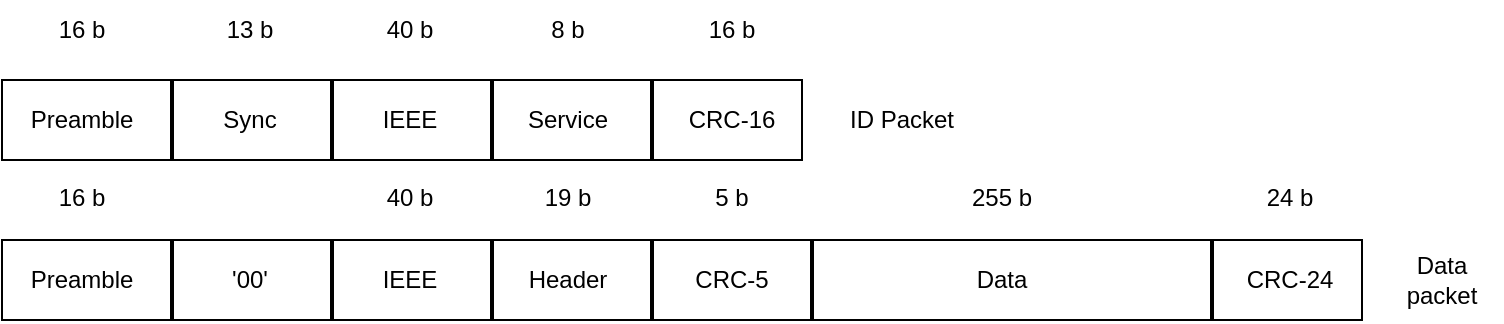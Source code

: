 <mxfile version="17.1.3" type="device"><diagram id="5pAtx1TKQBUEeoMfil2j" name="Page-1"><mxGraphModel dx="462" dy="793" grid="1" gridSize="10" guides="1" tooltips="1" connect="1" arrows="1" fold="1" page="1" pageScale="1" pageWidth="850" pageHeight="1100" math="0" shadow="0"><root><mxCell id="0"/><mxCell id="1" parent="0"/><mxCell id="skKyy5NpA6D3hC555MKV-1" value="" style="rounded=0;whiteSpace=wrap;html=1;" vertex="1" parent="1"><mxGeometry x="80" y="320" width="680" height="40" as="geometry"/></mxCell><mxCell id="skKyy5NpA6D3hC555MKV-2" value="" style="rounded=0;whiteSpace=wrap;html=1;" vertex="1" parent="1"><mxGeometry x="80" y="240" width="400" height="40" as="geometry"/></mxCell><mxCell id="skKyy5NpA6D3hC555MKV-3" value="" style="line;strokeWidth=2;direction=south;html=1;" vertex="1" parent="1"><mxGeometry x="160" y="240" width="10" height="40" as="geometry"/></mxCell><mxCell id="skKyy5NpA6D3hC555MKV-4" value="" style="line;strokeWidth=2;direction=south;html=1;" vertex="1" parent="1"><mxGeometry x="240" y="240" width="10" height="40" as="geometry"/></mxCell><mxCell id="skKyy5NpA6D3hC555MKV-5" value="" style="line;strokeWidth=2;direction=south;html=1;" vertex="1" parent="1"><mxGeometry x="320" y="240" width="10" height="40" as="geometry"/></mxCell><mxCell id="skKyy5NpA6D3hC555MKV-6" value="" style="line;strokeWidth=2;direction=south;html=1;" vertex="1" parent="1"><mxGeometry x="400" y="240" width="10" height="40" as="geometry"/></mxCell><mxCell id="skKyy5NpA6D3hC555MKV-8" value="Preamble" style="text;html=1;strokeColor=none;fillColor=none;align=center;verticalAlign=middle;whiteSpace=wrap;rounded=0;" vertex="1" parent="1"><mxGeometry x="90" y="245" width="60" height="30" as="geometry"/></mxCell><mxCell id="skKyy5NpA6D3hC555MKV-9" value="Sync" style="text;html=1;strokeColor=none;fillColor=none;align=center;verticalAlign=middle;whiteSpace=wrap;rounded=0;" vertex="1" parent="1"><mxGeometry x="174" y="245" width="60" height="30" as="geometry"/></mxCell><mxCell id="skKyy5NpA6D3hC555MKV-10" value="IEEE" style="text;html=1;strokeColor=none;fillColor=none;align=center;verticalAlign=middle;whiteSpace=wrap;rounded=0;" vertex="1" parent="1"><mxGeometry x="254" y="245" width="60" height="30" as="geometry"/></mxCell><mxCell id="skKyy5NpA6D3hC555MKV-11" value="Service" style="text;html=1;strokeColor=none;fillColor=none;align=center;verticalAlign=middle;whiteSpace=wrap;rounded=0;" vertex="1" parent="1"><mxGeometry x="333" y="245" width="60" height="30" as="geometry"/></mxCell><mxCell id="skKyy5NpA6D3hC555MKV-12" value="CRC-16" style="text;html=1;strokeColor=none;fillColor=none;align=center;verticalAlign=middle;whiteSpace=wrap;rounded=0;" vertex="1" parent="1"><mxGeometry x="415" y="245" width="60" height="30" as="geometry"/></mxCell><mxCell id="skKyy5NpA6D3hC555MKV-14" value="" style="line;strokeWidth=2;direction=south;html=1;" vertex="1" parent="1"><mxGeometry x="160" y="320" width="10" height="40" as="geometry"/></mxCell><mxCell id="skKyy5NpA6D3hC555MKV-15" value="" style="line;strokeWidth=2;direction=south;html=1;" vertex="1" parent="1"><mxGeometry x="240" y="320" width="10" height="40" as="geometry"/></mxCell><mxCell id="skKyy5NpA6D3hC555MKV-16" value="" style="line;strokeWidth=2;direction=south;html=1;" vertex="1" parent="1"><mxGeometry x="320" y="320" width="10" height="40" as="geometry"/></mxCell><mxCell id="skKyy5NpA6D3hC555MKV-17" value="" style="line;strokeWidth=2;direction=south;html=1;" vertex="1" parent="1"><mxGeometry x="400" y="320" width="10" height="40" as="geometry"/></mxCell><mxCell id="skKyy5NpA6D3hC555MKV-18" value="" style="line;strokeWidth=2;direction=south;html=1;" vertex="1" parent="1"><mxGeometry x="480" y="320" width="10" height="40" as="geometry"/></mxCell><mxCell id="skKyy5NpA6D3hC555MKV-19" value="" style="line;strokeWidth=2;direction=south;html=1;" vertex="1" parent="1"><mxGeometry x="680" y="320" width="10" height="40" as="geometry"/></mxCell><mxCell id="skKyy5NpA6D3hC555MKV-20" value="Preamble" style="text;html=1;strokeColor=none;fillColor=none;align=center;verticalAlign=middle;whiteSpace=wrap;rounded=0;" vertex="1" parent="1"><mxGeometry x="90" y="325" width="60" height="30" as="geometry"/></mxCell><mxCell id="skKyy5NpA6D3hC555MKV-21" value="'00'" style="text;html=1;strokeColor=none;fillColor=none;align=center;verticalAlign=middle;whiteSpace=wrap;rounded=0;" vertex="1" parent="1"><mxGeometry x="174" y="325" width="60" height="30" as="geometry"/></mxCell><mxCell id="skKyy5NpA6D3hC555MKV-22" value="IEEE" style="text;html=1;strokeColor=none;fillColor=none;align=center;verticalAlign=middle;whiteSpace=wrap;rounded=0;" vertex="1" parent="1"><mxGeometry x="254" y="325" width="60" height="30" as="geometry"/></mxCell><mxCell id="skKyy5NpA6D3hC555MKV-23" value="Header" style="text;html=1;strokeColor=none;fillColor=none;align=center;verticalAlign=middle;whiteSpace=wrap;rounded=0;" vertex="1" parent="1"><mxGeometry x="333" y="325" width="60" height="30" as="geometry"/></mxCell><mxCell id="skKyy5NpA6D3hC555MKV-24" value="CRC-5" style="text;html=1;strokeColor=none;fillColor=none;align=center;verticalAlign=middle;whiteSpace=wrap;rounded=0;" vertex="1" parent="1"><mxGeometry x="415" y="325" width="60" height="30" as="geometry"/></mxCell><mxCell id="skKyy5NpA6D3hC555MKV-25" value="Data" style="text;html=1;strokeColor=none;fillColor=none;align=center;verticalAlign=middle;whiteSpace=wrap;rounded=0;" vertex="1" parent="1"><mxGeometry x="550" y="325" width="60" height="30" as="geometry"/></mxCell><mxCell id="skKyy5NpA6D3hC555MKV-26" value="CRC-24" style="text;html=1;strokeColor=none;fillColor=none;align=center;verticalAlign=middle;whiteSpace=wrap;rounded=0;" vertex="1" parent="1"><mxGeometry x="694" y="325" width="60" height="30" as="geometry"/></mxCell><mxCell id="skKyy5NpA6D3hC555MKV-27" value="16 b" style="text;html=1;strokeColor=none;fillColor=none;align=center;verticalAlign=middle;whiteSpace=wrap;rounded=0;" vertex="1" parent="1"><mxGeometry x="90" y="200" width="60" height="30" as="geometry"/></mxCell><mxCell id="skKyy5NpA6D3hC555MKV-28" value="13 b" style="text;html=1;strokeColor=none;fillColor=none;align=center;verticalAlign=middle;whiteSpace=wrap;rounded=0;" vertex="1" parent="1"><mxGeometry x="174" y="200" width="60" height="30" as="geometry"/></mxCell><mxCell id="skKyy5NpA6D3hC555MKV-29" value="40 b" style="text;html=1;strokeColor=none;fillColor=none;align=center;verticalAlign=middle;whiteSpace=wrap;rounded=0;" vertex="1" parent="1"><mxGeometry x="254" y="200" width="60" height="30" as="geometry"/></mxCell><mxCell id="skKyy5NpA6D3hC555MKV-30" value="8 b" style="text;html=1;strokeColor=none;fillColor=none;align=center;verticalAlign=middle;whiteSpace=wrap;rounded=0;" vertex="1" parent="1"><mxGeometry x="333" y="200" width="60" height="30" as="geometry"/></mxCell><mxCell id="skKyy5NpA6D3hC555MKV-31" value="16 b" style="text;html=1;strokeColor=none;fillColor=none;align=center;verticalAlign=middle;whiteSpace=wrap;rounded=0;" vertex="1" parent="1"><mxGeometry x="415" y="200" width="60" height="30" as="geometry"/></mxCell><mxCell id="skKyy5NpA6D3hC555MKV-34" value="16 b" style="text;html=1;strokeColor=none;fillColor=none;align=center;verticalAlign=middle;whiteSpace=wrap;rounded=0;" vertex="1" parent="1"><mxGeometry x="90" y="284" width="60" height="30" as="geometry"/></mxCell><mxCell id="skKyy5NpA6D3hC555MKV-35" value="40 b" style="text;html=1;strokeColor=none;fillColor=none;align=center;verticalAlign=middle;whiteSpace=wrap;rounded=0;" vertex="1" parent="1"><mxGeometry x="254" y="284" width="60" height="30" as="geometry"/></mxCell><mxCell id="skKyy5NpA6D3hC555MKV-36" value="19 b" style="text;html=1;strokeColor=none;fillColor=none;align=center;verticalAlign=middle;whiteSpace=wrap;rounded=0;" vertex="1" parent="1"><mxGeometry x="333" y="284" width="60" height="30" as="geometry"/></mxCell><mxCell id="skKyy5NpA6D3hC555MKV-37" value="5 b" style="text;html=1;strokeColor=none;fillColor=none;align=center;verticalAlign=middle;whiteSpace=wrap;rounded=0;" vertex="1" parent="1"><mxGeometry x="415" y="284" width="60" height="30" as="geometry"/></mxCell><mxCell id="skKyy5NpA6D3hC555MKV-38" value="255 b" style="text;html=1;strokeColor=none;fillColor=none;align=center;verticalAlign=middle;whiteSpace=wrap;rounded=0;" vertex="1" parent="1"><mxGeometry x="550" y="284" width="60" height="30" as="geometry"/></mxCell><mxCell id="skKyy5NpA6D3hC555MKV-39" value="24 b" style="text;html=1;strokeColor=none;fillColor=none;align=center;verticalAlign=middle;whiteSpace=wrap;rounded=0;" vertex="1" parent="1"><mxGeometry x="694" y="284" width="60" height="30" as="geometry"/></mxCell><mxCell id="skKyy5NpA6D3hC555MKV-40" value="ID Packet" style="text;html=1;strokeColor=none;fillColor=none;align=center;verticalAlign=middle;whiteSpace=wrap;rounded=0;" vertex="1" parent="1"><mxGeometry x="500" y="245" width="60" height="30" as="geometry"/></mxCell><mxCell id="skKyy5NpA6D3hC555MKV-41" value="Data packet" style="text;html=1;strokeColor=none;fillColor=none;align=center;verticalAlign=middle;whiteSpace=wrap;rounded=0;" vertex="1" parent="1"><mxGeometry x="770" y="325" width="60" height="30" as="geometry"/></mxCell></root></mxGraphModel></diagram></mxfile>